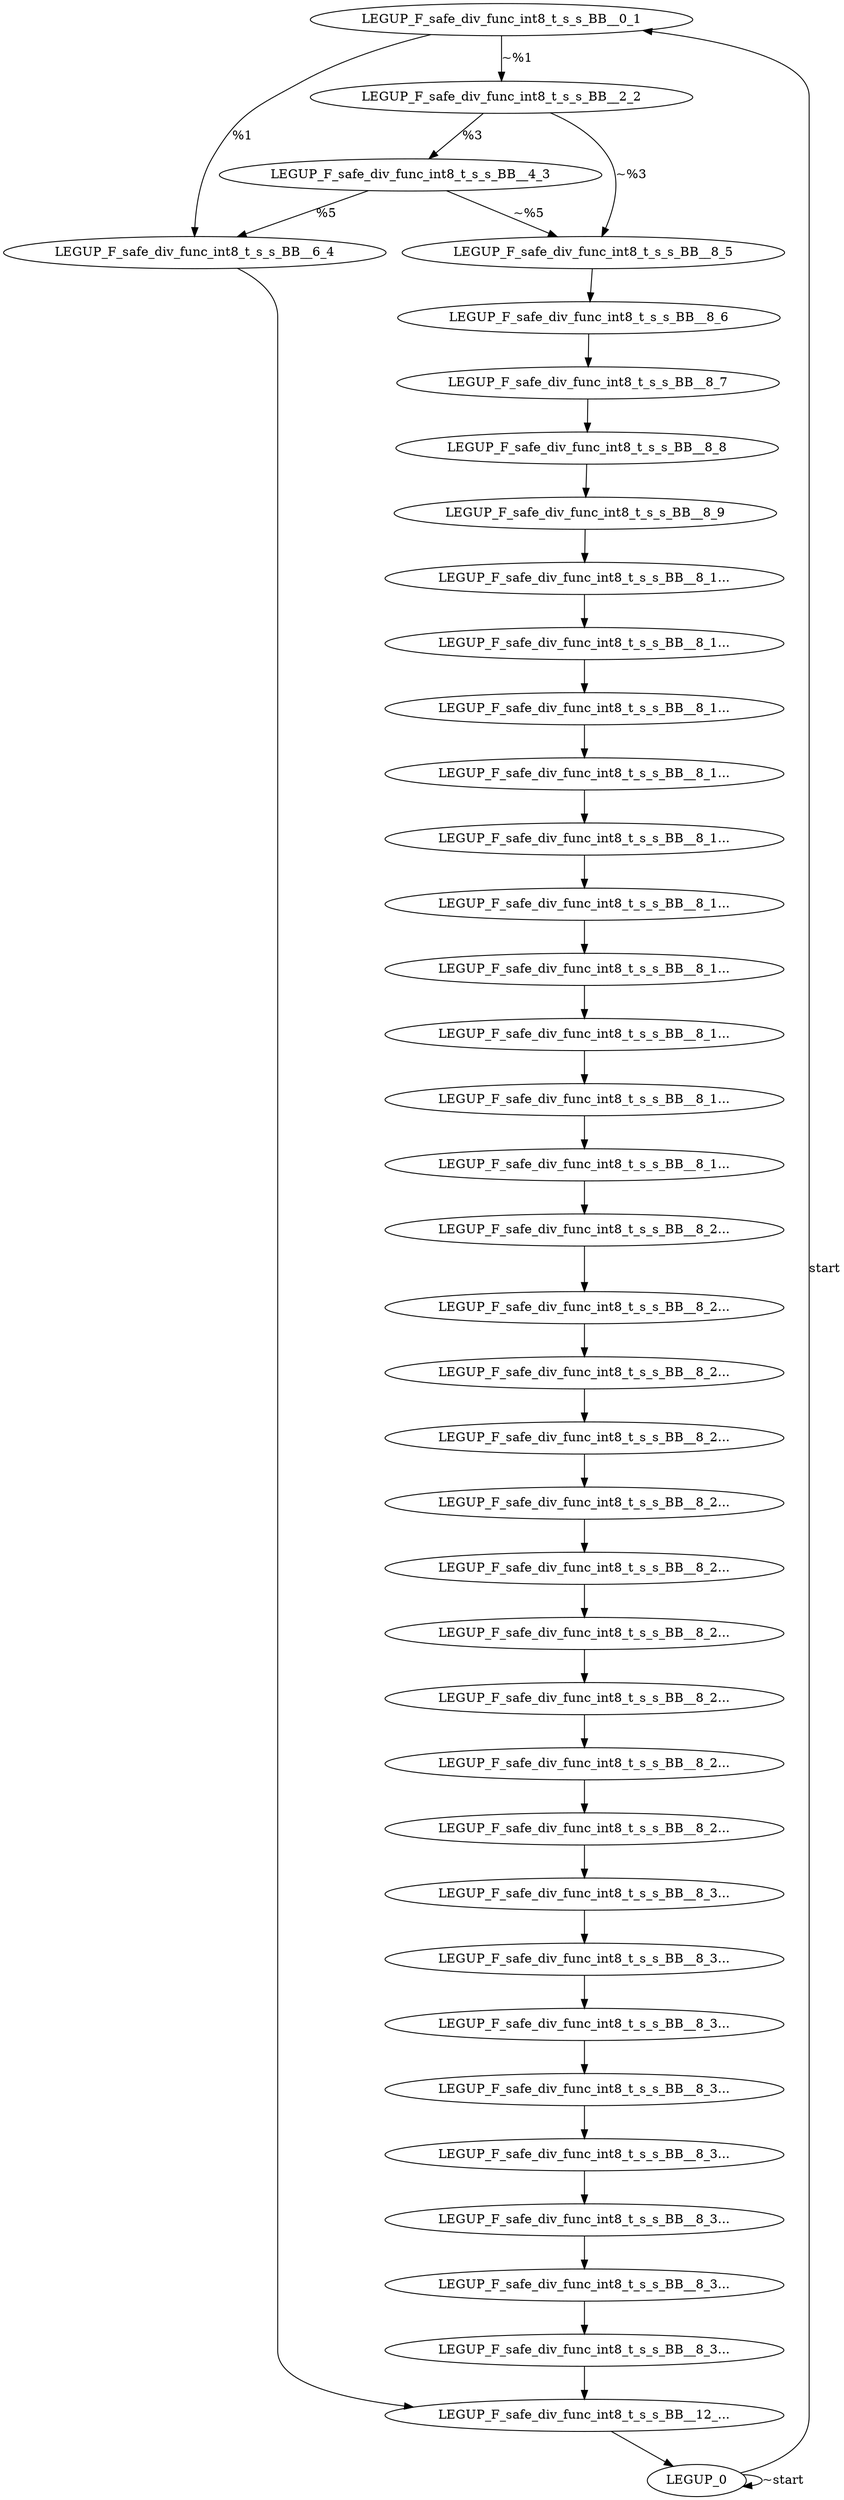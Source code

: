 digraph {
Node0x2b60e40[label="LEGUP_F_safe_div_func_int8_t_s_s_BB__0_1"];
Node0x2b63690[label="LEGUP_0"];
Node0x2b63690 -> Node0x2b60e40[label="start"];
Node0x2b63690 -> Node0x2b63690[label="~start"];
Node0x2b61280[label="LEGUP_F_safe_div_func_int8_t_s_s_BB__6_4"];
Node0x2b60e40 -> Node0x2b61280[label="%1"];
Node0x2b60f80[label="LEGUP_F_safe_div_func_int8_t_s_s_BB__2_2"];
Node0x2b60e40 -> Node0x2b60f80[label="~%1"];
Node0x2b61100[label="LEGUP_F_safe_div_func_int8_t_s_s_BB__4_3"];
Node0x2b60f80 -> Node0x2b61100[label="%3"];
Node0x2b61400[label="LEGUP_F_safe_div_func_int8_t_s_s_BB__8_5"];
Node0x2b60f80 -> Node0x2b61400[label="~%3"];
Node0x2b61100 -> Node0x2b61280[label="%5"];
Node0x2b61100 -> Node0x2b61400[label="~%5"];
Node0x2b61580[label="LEGUP_F_safe_div_func_int8_t_s_s_BB__12_..."];
Node0x2b61280 -> Node0x2b61580;
Node0x2b411c0[label="LEGUP_F_safe_div_func_int8_t_s_s_BB__8_6"];
Node0x2b61400 -> Node0x2b411c0;
Node0x2b41290[label="LEGUP_F_safe_div_func_int8_t_s_s_BB__8_7"];
Node0x2b411c0 -> Node0x2b41290;
Node0x2b41360[label="LEGUP_F_safe_div_func_int8_t_s_s_BB__8_8"];
Node0x2b41290 -> Node0x2b41360;
Node0x2b41430[label="LEGUP_F_safe_div_func_int8_t_s_s_BB__8_9"];
Node0x2b41360 -> Node0x2b41430;
Node0x2b41500[label="LEGUP_F_safe_div_func_int8_t_s_s_BB__8_1..."];
Node0x2b41430 -> Node0x2b41500;
Node0x2b415d0[label="LEGUP_F_safe_div_func_int8_t_s_s_BB__8_1..."];
Node0x2b41500 -> Node0x2b415d0;
Node0x2b41710[label="LEGUP_F_safe_div_func_int8_t_s_s_BB__8_1..."];
Node0x2b415d0 -> Node0x2b41710;
Node0x2b65590[label="LEGUP_F_safe_div_func_int8_t_s_s_BB__8_1..."];
Node0x2b41710 -> Node0x2b65590;
Node0x2b656d0[label="LEGUP_F_safe_div_func_int8_t_s_s_BB__8_1..."];
Node0x2b65590 -> Node0x2b656d0;
Node0x2b65810[label="LEGUP_F_safe_div_func_int8_t_s_s_BB__8_1..."];
Node0x2b656d0 -> Node0x2b65810;
Node0x2b65950[label="LEGUP_F_safe_div_func_int8_t_s_s_BB__8_1..."];
Node0x2b65810 -> Node0x2b65950;
Node0x2b65a90[label="LEGUP_F_safe_div_func_int8_t_s_s_BB__8_1..."];
Node0x2b65950 -> Node0x2b65a90;
Node0x2b65bd0[label="LEGUP_F_safe_div_func_int8_t_s_s_BB__8_1..."];
Node0x2b65a90 -> Node0x2b65bd0;
Node0x2b65d10[label="LEGUP_F_safe_div_func_int8_t_s_s_BB__8_1..."];
Node0x2b65bd0 -> Node0x2b65d10;
Node0x2b65e50[label="LEGUP_F_safe_div_func_int8_t_s_s_BB__8_2..."];
Node0x2b65d10 -> Node0x2b65e50;
Node0x2b65f90[label="LEGUP_F_safe_div_func_int8_t_s_s_BB__8_2..."];
Node0x2b65e50 -> Node0x2b65f90;
Node0x2b660d0[label="LEGUP_F_safe_div_func_int8_t_s_s_BB__8_2..."];
Node0x2b65f90 -> Node0x2b660d0;
Node0x2b66210[label="LEGUP_F_safe_div_func_int8_t_s_s_BB__8_2..."];
Node0x2b660d0 -> Node0x2b66210;
Node0x2b66350[label="LEGUP_F_safe_div_func_int8_t_s_s_BB__8_2..."];
Node0x2b66210 -> Node0x2b66350;
Node0x2b66490[label="LEGUP_F_safe_div_func_int8_t_s_s_BB__8_2..."];
Node0x2b66350 -> Node0x2b66490;
Node0x2b665d0[label="LEGUP_F_safe_div_func_int8_t_s_s_BB__8_2..."];
Node0x2b66490 -> Node0x2b665d0;
Node0x2b66710[label="LEGUP_F_safe_div_func_int8_t_s_s_BB__8_2..."];
Node0x2b665d0 -> Node0x2b66710;
Node0x2b66850[label="LEGUP_F_safe_div_func_int8_t_s_s_BB__8_2..."];
Node0x2b66710 -> Node0x2b66850;
Node0x2b66990[label="LEGUP_F_safe_div_func_int8_t_s_s_BB__8_2..."];
Node0x2b66850 -> Node0x2b66990;
Node0x2b639a0[label="LEGUP_F_safe_div_func_int8_t_s_s_BB__8_3..."];
Node0x2b66990 -> Node0x2b639a0;
Node0x2b63ae0[label="LEGUP_F_safe_div_func_int8_t_s_s_BB__8_3..."];
Node0x2b639a0 -> Node0x2b63ae0;
Node0x2b63c20[label="LEGUP_F_safe_div_func_int8_t_s_s_BB__8_3..."];
Node0x2b63ae0 -> Node0x2b63c20;
Node0x2b63d60[label="LEGUP_F_safe_div_func_int8_t_s_s_BB__8_3..."];
Node0x2b63c20 -> Node0x2b63d60;
Node0x2b63ea0[label="LEGUP_F_safe_div_func_int8_t_s_s_BB__8_3..."];
Node0x2b63d60 -> Node0x2b63ea0;
Node0x2b63fe0[label="LEGUP_F_safe_div_func_int8_t_s_s_BB__8_3..."];
Node0x2b63ea0 -> Node0x2b63fe0;
Node0x2b64120[label="LEGUP_F_safe_div_func_int8_t_s_s_BB__8_3..."];
Node0x2b63fe0 -> Node0x2b64120;
Node0x2b64260[label="LEGUP_F_safe_div_func_int8_t_s_s_BB__8_3..."];
Node0x2b64120 -> Node0x2b64260;
Node0x2b64260 -> Node0x2b61580;
Node0x2b61580 -> Node0x2b63690;
}
